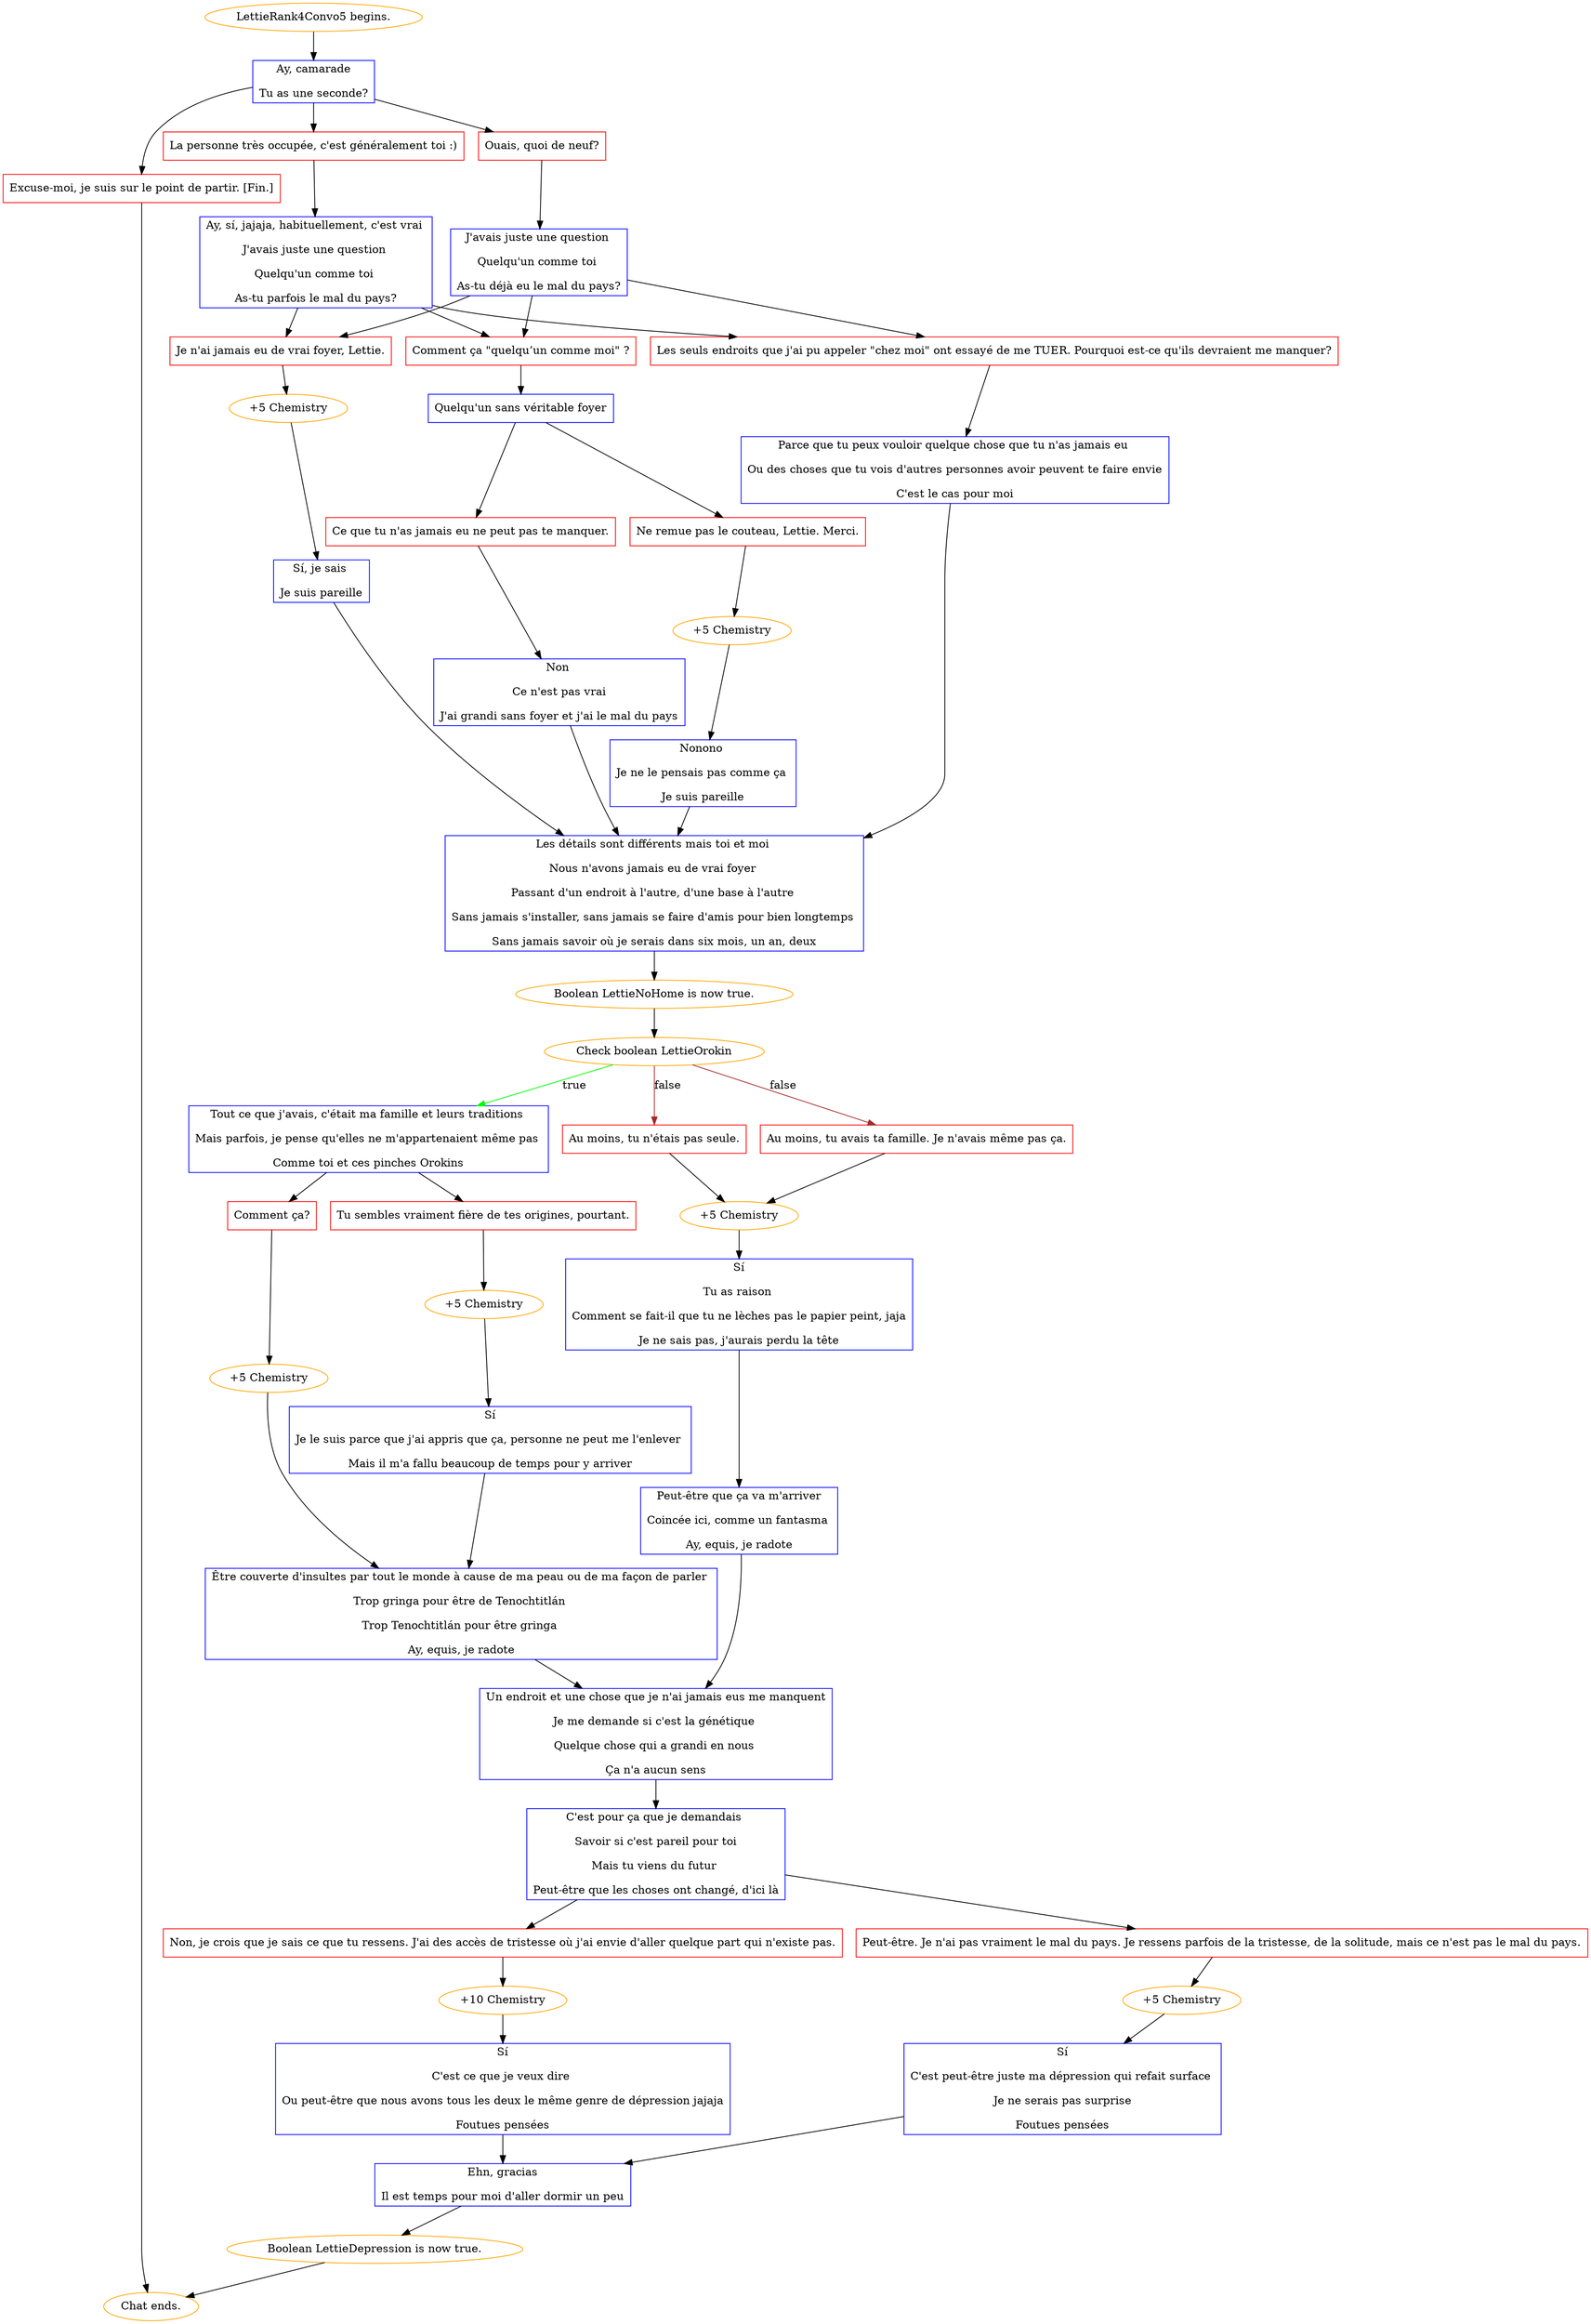 digraph {
	"LettieRank4Convo5 begins." [color=orange];
		"LettieRank4Convo5 begins." -> j1284419742;
	j1284419742 [label="Ay, camarade
Tu as une seconde?",shape=box,color=blue];
		j1284419742 -> j712417882;
		j1284419742 -> j785349486;
		j1284419742 -> j1433244219;
	j712417882 [label="La personne très occupée, c'est généralement toi :)",shape=box,color=red];
		j712417882 -> j3745983656;
	j785349486 [label="Ouais, quoi de neuf?",shape=box,color=red];
		j785349486 -> j3809406425;
	j1433244219 [label="Excuse-moi, je suis sur le point de partir. [Fin.]",shape=box,color=red];
		j1433244219 -> "Chat ends.";
	j3745983656 [label="Ay, sí, jajaja, habituellement, c'est vrai 
J'avais juste une question 
Quelqu'un comme toi 
As-tu parfois le mal du pays?",shape=box,color=blue];
		j3745983656 -> j48569268;
		j3745983656 -> j68940584;
		j3745983656 -> j858805439;
	j3809406425 [label="J'avais juste une question 
Quelqu'un comme toi 
As-tu déjà eu le mal du pays?",shape=box,color=blue];
		j3809406425 -> j48569268;
		j3809406425 -> j68940584;
		j3809406425 -> j858805439;
	"Chat ends." [color=orange];
	j48569268 [label="Je n'ai jamais eu de vrai foyer, Lettie.",shape=box,color=red];
		j48569268 -> j1969481155;
	j68940584 [label="Comment ça \"quelqu’un comme moi\" ?",shape=box,color=red];
		j68940584 -> j1685876099;
	j858805439 [label="Les seuls endroits que j'ai pu appeler \"chez moi\" ont essayé de me TUER. Pourquoi est-ce qu'ils devraient me manquer?",shape=box,color=red];
		j858805439 -> j1296137839;
	j1969481155 [label="+5 Chemistry",color=orange];
		j1969481155 -> j4096191826;
	j1685876099 [label="Quelqu'un sans véritable foyer",shape=box,color=blue];
		j1685876099 -> j1343837415;
		j1685876099 -> j1093276769;
	j1296137839 [label="Parce que tu peux vouloir quelque chose que tu n'as jamais eu 
Ou des choses que tu vois d'autres personnes avoir peuvent te faire envie
C'est le cas pour moi",shape=box,color=blue];
		j1296137839 -> j3563552096;
	j4096191826 [label="Sí, je sais 
Je suis pareille",shape=box,color=blue];
		j4096191826 -> j3563552096;
	j1343837415 [label="Ne remue pas le couteau, Lettie. Merci.",shape=box,color=red];
		j1343837415 -> j752594851;
	j1093276769 [label="Ce que tu n'as jamais eu ne peut pas te manquer.",shape=box,color=red];
		j1093276769 -> j1161359131;
	j3563552096 [label="Les détails sont différents mais toi et moi 
Nous n'avons jamais eu de vrai foyer 
Passant d'un endroit à l'autre, d'une base à l'autre 
Sans jamais s'installer, sans jamais se faire d'amis pour bien longtemps 
Sans jamais savoir où je serais dans six mois, un an, deux",shape=box,color=blue];
		j3563552096 -> j3743883771;
	j752594851 [label="+5 Chemistry",color=orange];
		j752594851 -> j618319664;
	j1161359131 [label="Non 
Ce n'est pas vrai
J'ai grandi sans foyer et j'ai le mal du pays",shape=box,color=blue];
		j1161359131 -> j3563552096;
	j3743883771 [label="Boolean LettieNoHome is now true.",color=orange];
		j3743883771 -> j3455817849;
	j618319664 [label="Nonono 
Je ne le pensais pas comme ça 
Je suis pareille",shape=box,color=blue];
		j618319664 -> j3563552096;
	j3455817849 [label="Check boolean LettieOrokin",color=orange];
		j3455817849 -> j1273160571 [label=true,color=green];
		j3455817849 -> j1837141748 [label=false,color=brown];
		j3455817849 -> j1332288258 [label=false,color=brown];
	j1273160571 [label="Tout ce que j'avais, c'était ma famille et leurs traditions 
Mais parfois, je pense qu'elles ne m'appartenaient même pas 
Comme toi et ces pinches Orokins",shape=box,color=blue];
		j1273160571 -> j3971024953;
		j1273160571 -> j2140696797;
	j1837141748 [label="Au moins, tu avais ta famille. Je n'avais même pas ça.",shape=box,color=red];
		j1837141748 -> j1285999434;
	j1332288258 [label="Au moins, tu n'étais pas seule.",shape=box,color=red];
		j1332288258 -> j1285999434;
	j3971024953 [label="Comment ça?",shape=box,color=red];
		j3971024953 -> j170940798;
	j2140696797 [label="Tu sembles vraiment fière de tes origines, pourtant.",shape=box,color=red];
		j2140696797 -> j1202846757;
	j1285999434 [label="+5 Chemistry",color=orange];
		j1285999434 -> j261022414;
	j170940798 [label="+5 Chemistry",color=orange];
		j170940798 -> j3201547777;
	j1202846757 [label="+5 Chemistry",color=orange];
		j1202846757 -> j4191384872;
	j261022414 [label="Sí
Tu as raison 
Comment se fait-il que tu ne lèches pas le papier peint, jaja
Je ne sais pas, j'aurais perdu la tête",shape=box,color=blue];
		j261022414 -> j3465986785;
	j3201547777 [label="Être couverte d'insultes par tout le monde à cause de ma peau ou de ma façon de parler 
Trop gringa pour être de Tenochtitlán 
Trop Tenochtitlán pour être gringa 
Ay, equis, je radote",shape=box,color=blue];
		j3201547777 -> j3181817794;
	j4191384872 [label="Sí
Je le suis parce que j'ai appris que ça, personne ne peut me l'enlever 
Mais il m'a fallu beaucoup de temps pour y arriver",shape=box,color=blue];
		j4191384872 -> j3201547777;
	j3465986785 [label="Peut-être que ça va m'arriver
Coincée ici, comme un fantasma 
Ay, equis, je radote",shape=box,color=blue];
		j3465986785 -> j3181817794;
	j3181817794 [label="Un endroit et une chose que je n'ai jamais eus me manquent
Je me demande si c'est la génétique 
Quelque chose qui a grandi en nous 
Ça n'a aucun sens",shape=box,color=blue];
		j3181817794 -> j3106524746;
	j3106524746 [label="C'est pour ça que je demandais 
Savoir si c'est pareil pour toi
Mais tu viens du futur 
Peut-être que les choses ont changé, d'ici là",shape=box,color=blue];
		j3106524746 -> j1566894380;
		j3106524746 -> j66764833;
	j1566894380 [label="Non, je crois que je sais ce que tu ressens. J'ai des accès de tristesse où j'ai envie d'aller quelque part qui n'existe pas.",shape=box,color=red];
		j1566894380 -> j1222405490;
	j66764833 [label="Peut-être. Je n'ai pas vraiment le mal du pays. Je ressens parfois de la tristesse, de la solitude, mais ce n'est pas le mal du pays.",shape=box,color=red];
		j66764833 -> j2640269279;
	j1222405490 [label="+10 Chemistry",color=orange];
		j1222405490 -> j1687525355;
	j2640269279 [label="+5 Chemistry",color=orange];
		j2640269279 -> j4228932721;
	j1687525355 [label="Sí
C'est ce que je veux dire 
Ou peut-être que nous avons tous les deux le même genre de dépression jajaja
Foutues pensées",shape=box,color=blue];
		j1687525355 -> j2952404608;
	j4228932721 [label="Sí
C'est peut-être juste ma dépression qui refait surface 
Je ne serais pas surprise
Foutues pensées",shape=box,color=blue];
		j4228932721 -> j2952404608;
	j2952404608 [label="Ehn, gracias
Il est temps pour moi d'aller dormir un peu",shape=box,color=blue];
		j2952404608 -> j1574806976;
	j1574806976 [label="Boolean LettieDepression is now true.",color=orange];
		j1574806976 -> "Chat ends.";
}
